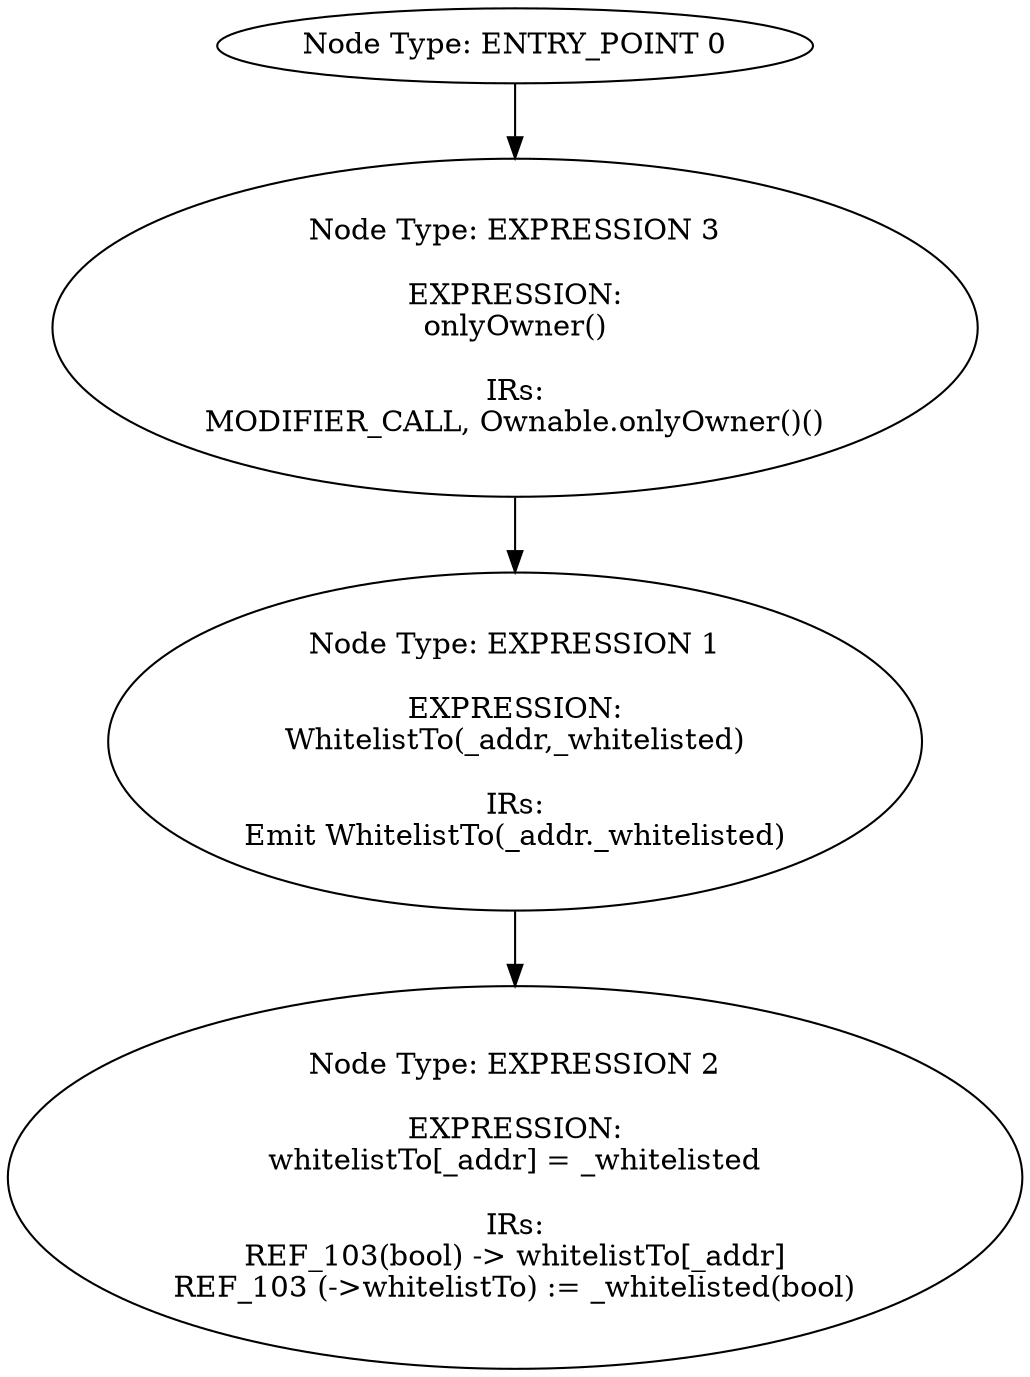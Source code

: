 digraph{
0[label="Node Type: ENTRY_POINT 0
"];
0->3;
1[label="Node Type: EXPRESSION 1

EXPRESSION:
WhitelistTo(_addr,_whitelisted)

IRs:
Emit WhitelistTo(_addr._whitelisted)"];
1->2;
2[label="Node Type: EXPRESSION 2

EXPRESSION:
whitelistTo[_addr] = _whitelisted

IRs:
REF_103(bool) -> whitelistTo[_addr]
REF_103 (->whitelistTo) := _whitelisted(bool)"];
3[label="Node Type: EXPRESSION 3

EXPRESSION:
onlyOwner()

IRs:
MODIFIER_CALL, Ownable.onlyOwner()()"];
3->1;
}
